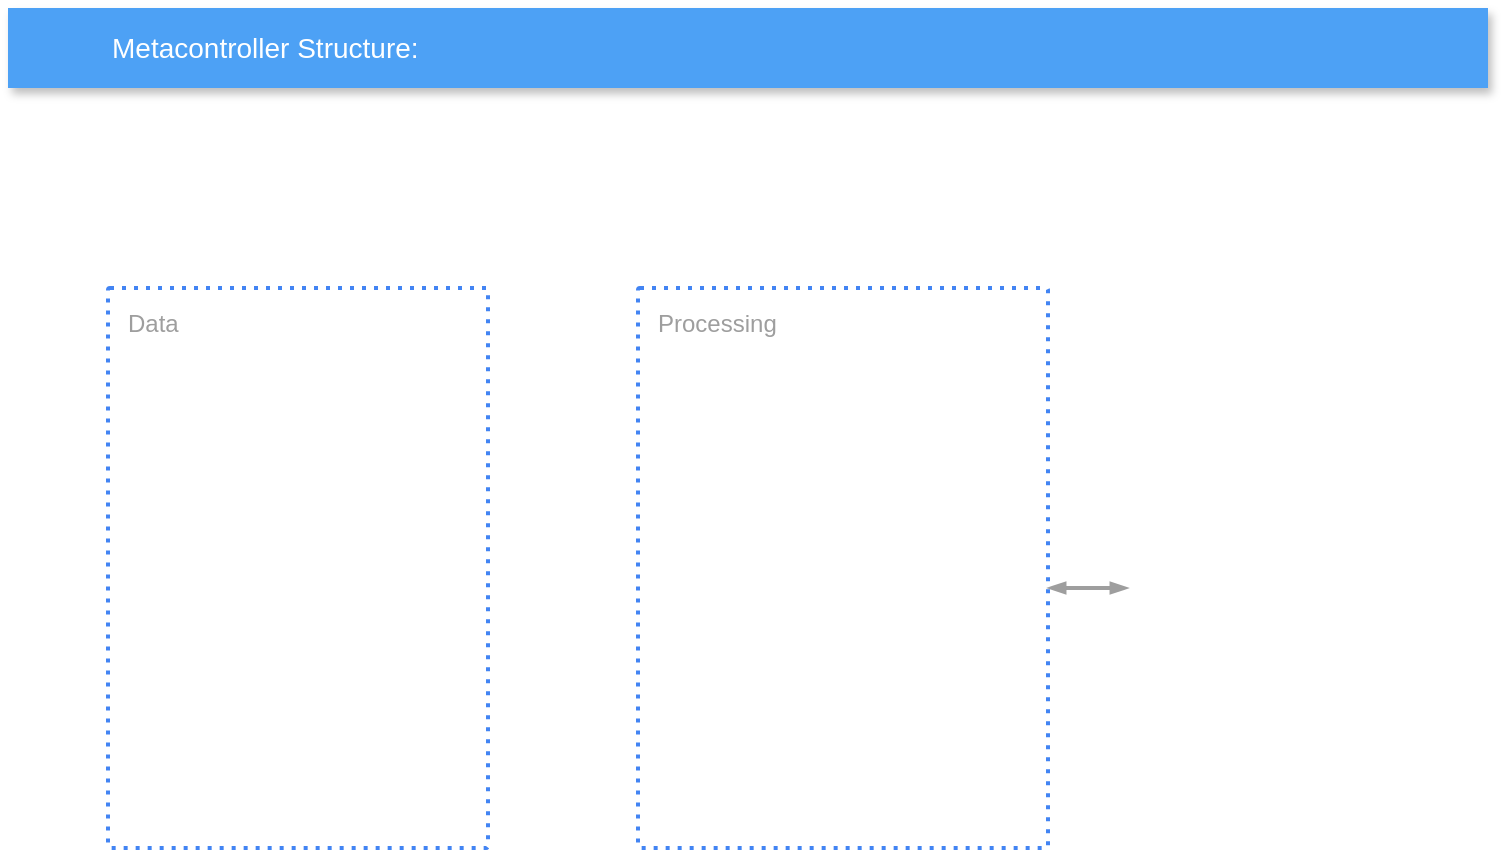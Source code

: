 <mxfile version="25.0.3">
  <diagram id="f106602c-feb2-e66a-4537-3a34d633f6aa" name="Page-1">
    <mxGraphModel dx="1067" dy="721" grid="1" gridSize="10" guides="1" tooltips="1" connect="1" arrows="1" fold="1" page="1" pageScale="1" pageWidth="1169" pageHeight="827" background="none" math="0" shadow="0">
      <root>
        <mxCell id="0" />
        <mxCell id="1" parent="0" />
        <mxCell id="H5XLg-262uGlo7exfHj2-719" value="Processing" style="rounded=1;absoluteArcSize=1;arcSize=2;html=1;strokeColor=#4284F3;gradientColor=none;shadow=0;dashed=1;fontSize=12;fontColor=#9E9E9E;align=left;verticalAlign=top;spacing=10;spacingTop=-4;fillColor=none;dashPattern=1 2;strokeWidth=2;" parent="1" vertex="1">
          <mxGeometry x="530" y="210" width="205" height="280" as="geometry" />
        </mxCell>
        <mxCell id="H5XLg-262uGlo7exfHj2-720" value="Data" style="rounded=1;absoluteArcSize=1;arcSize=2;html=1;strokeColor=#4284F3;gradientColor=none;shadow=0;dashed=1;fontSize=12;fontColor=#9E9E9E;align=left;verticalAlign=top;spacing=10;spacingTop=-4;fillColor=none;dashPattern=1 2;strokeWidth=2;" parent="1" vertex="1">
          <mxGeometry x="265" y="210" width="190" height="280" as="geometry" />
        </mxCell>
        <mxCell id="H5XLg-262uGlo7exfHj2-721" value="Metacontroller Structure: " style="fillColor=#4DA1F5;strokeColor=none;shadow=1;gradientColor=none;fontSize=14;align=left;spacingLeft=50;fontColor=#ffffff;html=1;" parent="1" vertex="1">
          <mxGeometry x="215" y="70" width="740" height="40" as="geometry" />
        </mxCell>
        <mxCell id="H5XLg-262uGlo7exfHj2-724" style="edgeStyle=orthogonalEdgeStyle;rounded=0;html=1;labelBackgroundColor=none;startFill=1;startSize=4;endArrow=blockThin;endFill=1;endSize=4;jettySize=auto;orthogonalLoop=1;strokeColor=#9E9E9E;strokeWidth=2;fontSize=12;fontColor=#000000;align=center;dashed=0;startArrow=blockThin;" parent="1" source="H5XLg-262uGlo7exfHj2-719" edge="1">
          <mxGeometry relative="1" as="geometry">
            <Array as="points">
              <mxPoint x="755" y="360" />
              <mxPoint x="755" y="360" />
            </Array>
            <mxPoint x="775" y="360" as="targetPoint" />
          </mxGeometry>
        </mxCell>
      </root>
    </mxGraphModel>
  </diagram>
</mxfile>
